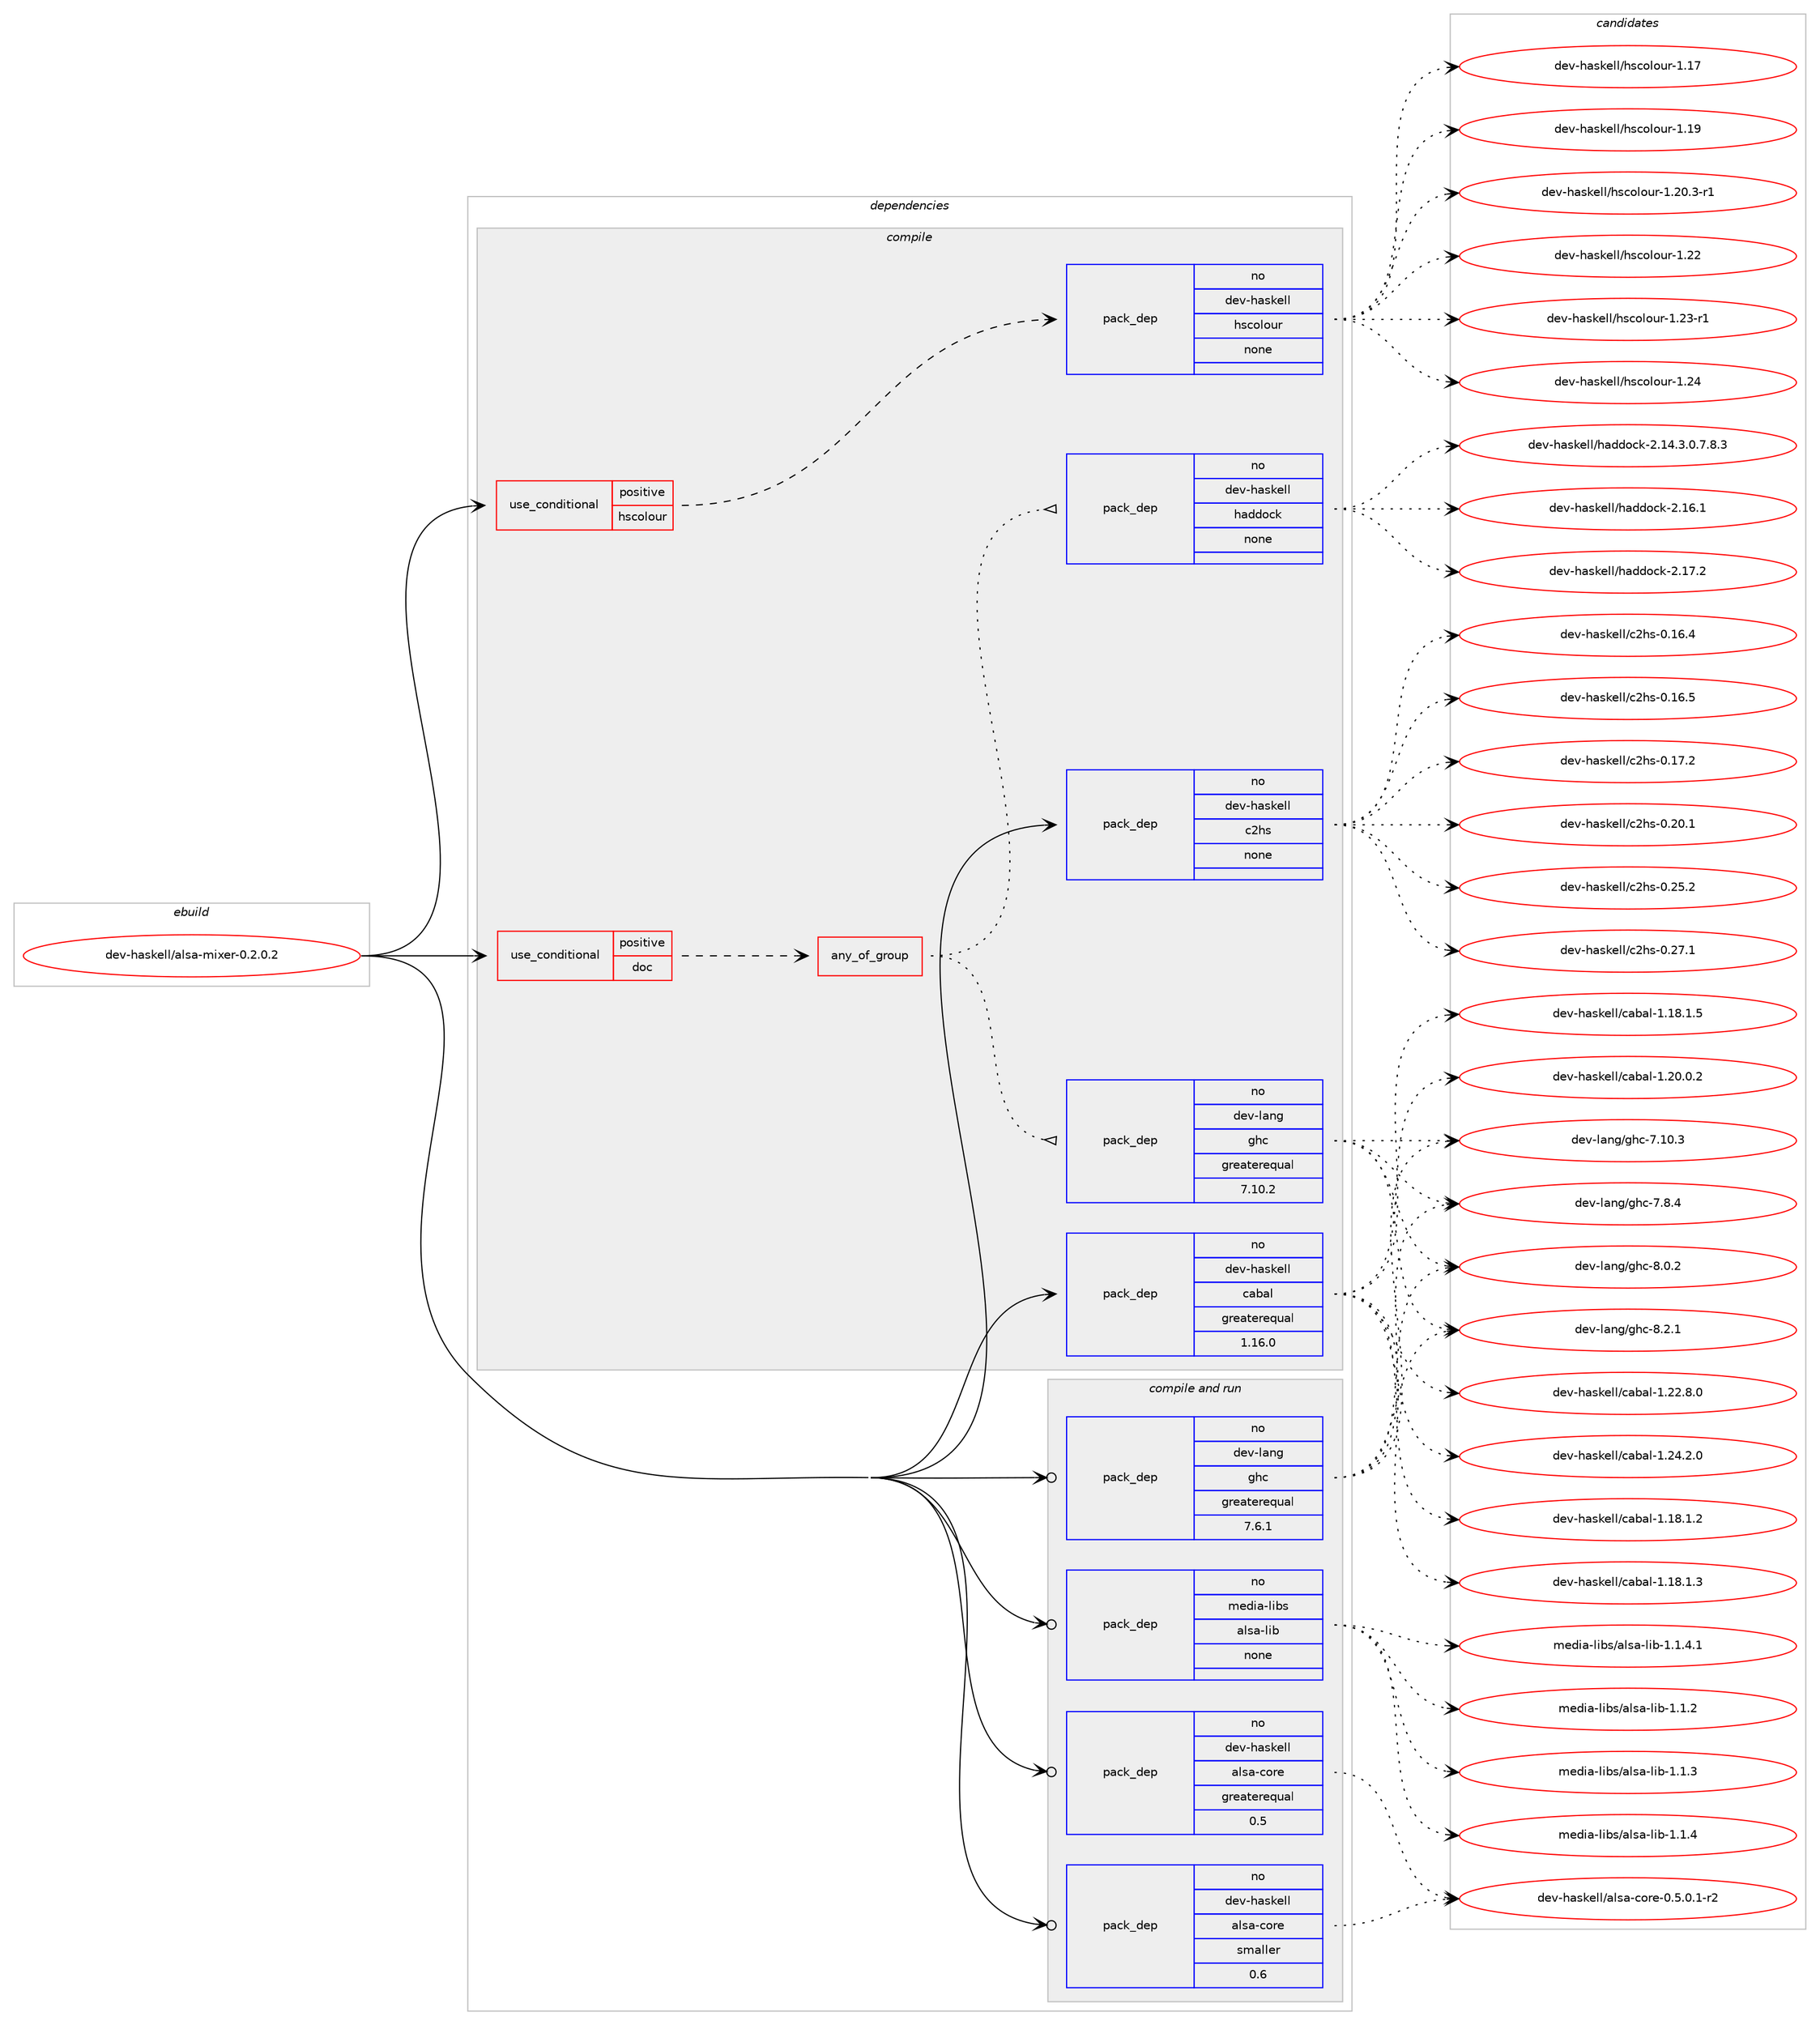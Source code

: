 digraph prolog {

# *************
# Graph options
# *************

newrank=true;
concentrate=true;
compound=true;
graph [rankdir=LR,fontname=Helvetica,fontsize=10,ranksep=1.5];#, ranksep=2.5, nodesep=0.2];
edge  [arrowhead=vee];
node  [fontname=Helvetica,fontsize=10];

# **********
# The ebuild
# **********

subgraph cluster_leftcol {
color=gray;
rank=same;
label=<<i>ebuild</i>>;
id [label="dev-haskell/alsa-mixer-0.2.0.2", color=red, width=4, href="../dev-haskell/alsa-mixer-0.2.0.2.svg"];
}

# ****************
# The dependencies
# ****************

subgraph cluster_midcol {
color=gray;
label=<<i>dependencies</i>>;
subgraph cluster_compile {
fillcolor="#eeeeee";
style=filled;
label=<<i>compile</i>>;
subgraph cond17846 {
dependency74026 [label=<<TABLE BORDER="0" CELLBORDER="1" CELLSPACING="0" CELLPADDING="4"><TR><TD ROWSPAN="3" CELLPADDING="10">use_conditional</TD></TR><TR><TD>positive</TD></TR><TR><TD>doc</TD></TR></TABLE>>, shape=none, color=red];
subgraph any1615 {
dependency74027 [label=<<TABLE BORDER="0" CELLBORDER="1" CELLSPACING="0" CELLPADDING="4"><TR><TD CELLPADDING="10">any_of_group</TD></TR></TABLE>>, shape=none, color=red];subgraph pack54535 {
dependency74028 [label=<<TABLE BORDER="0" CELLBORDER="1" CELLSPACING="0" CELLPADDING="4" WIDTH="220"><TR><TD ROWSPAN="6" CELLPADDING="30">pack_dep</TD></TR><TR><TD WIDTH="110">no</TD></TR><TR><TD>dev-haskell</TD></TR><TR><TD>haddock</TD></TR><TR><TD>none</TD></TR><TR><TD></TD></TR></TABLE>>, shape=none, color=blue];
}
dependency74027:e -> dependency74028:w [weight=20,style="dotted",arrowhead="oinv"];
subgraph pack54536 {
dependency74029 [label=<<TABLE BORDER="0" CELLBORDER="1" CELLSPACING="0" CELLPADDING="4" WIDTH="220"><TR><TD ROWSPAN="6" CELLPADDING="30">pack_dep</TD></TR><TR><TD WIDTH="110">no</TD></TR><TR><TD>dev-lang</TD></TR><TR><TD>ghc</TD></TR><TR><TD>greaterequal</TD></TR><TR><TD>7.10.2</TD></TR></TABLE>>, shape=none, color=blue];
}
dependency74027:e -> dependency74029:w [weight=20,style="dotted",arrowhead="oinv"];
}
dependency74026:e -> dependency74027:w [weight=20,style="dashed",arrowhead="vee"];
}
id:e -> dependency74026:w [weight=20,style="solid",arrowhead="vee"];
subgraph cond17847 {
dependency74030 [label=<<TABLE BORDER="0" CELLBORDER="1" CELLSPACING="0" CELLPADDING="4"><TR><TD ROWSPAN="3" CELLPADDING="10">use_conditional</TD></TR><TR><TD>positive</TD></TR><TR><TD>hscolour</TD></TR></TABLE>>, shape=none, color=red];
subgraph pack54537 {
dependency74031 [label=<<TABLE BORDER="0" CELLBORDER="1" CELLSPACING="0" CELLPADDING="4" WIDTH="220"><TR><TD ROWSPAN="6" CELLPADDING="30">pack_dep</TD></TR><TR><TD WIDTH="110">no</TD></TR><TR><TD>dev-haskell</TD></TR><TR><TD>hscolour</TD></TR><TR><TD>none</TD></TR><TR><TD></TD></TR></TABLE>>, shape=none, color=blue];
}
dependency74030:e -> dependency74031:w [weight=20,style="dashed",arrowhead="vee"];
}
id:e -> dependency74030:w [weight=20,style="solid",arrowhead="vee"];
subgraph pack54538 {
dependency74032 [label=<<TABLE BORDER="0" CELLBORDER="1" CELLSPACING="0" CELLPADDING="4" WIDTH="220"><TR><TD ROWSPAN="6" CELLPADDING="30">pack_dep</TD></TR><TR><TD WIDTH="110">no</TD></TR><TR><TD>dev-haskell</TD></TR><TR><TD>c2hs</TD></TR><TR><TD>none</TD></TR><TR><TD></TD></TR></TABLE>>, shape=none, color=blue];
}
id:e -> dependency74032:w [weight=20,style="solid",arrowhead="vee"];
subgraph pack54539 {
dependency74033 [label=<<TABLE BORDER="0" CELLBORDER="1" CELLSPACING="0" CELLPADDING="4" WIDTH="220"><TR><TD ROWSPAN="6" CELLPADDING="30">pack_dep</TD></TR><TR><TD WIDTH="110">no</TD></TR><TR><TD>dev-haskell</TD></TR><TR><TD>cabal</TD></TR><TR><TD>greaterequal</TD></TR><TR><TD>1.16.0</TD></TR></TABLE>>, shape=none, color=blue];
}
id:e -> dependency74033:w [weight=20,style="solid",arrowhead="vee"];
}
subgraph cluster_compileandrun {
fillcolor="#eeeeee";
style=filled;
label=<<i>compile and run</i>>;
subgraph pack54540 {
dependency74034 [label=<<TABLE BORDER="0" CELLBORDER="1" CELLSPACING="0" CELLPADDING="4" WIDTH="220"><TR><TD ROWSPAN="6" CELLPADDING="30">pack_dep</TD></TR><TR><TD WIDTH="110">no</TD></TR><TR><TD>dev-haskell</TD></TR><TR><TD>alsa-core</TD></TR><TR><TD>greaterequal</TD></TR><TR><TD>0.5</TD></TR></TABLE>>, shape=none, color=blue];
}
id:e -> dependency74034:w [weight=20,style="solid",arrowhead="odotvee"];
subgraph pack54541 {
dependency74035 [label=<<TABLE BORDER="0" CELLBORDER="1" CELLSPACING="0" CELLPADDING="4" WIDTH="220"><TR><TD ROWSPAN="6" CELLPADDING="30">pack_dep</TD></TR><TR><TD WIDTH="110">no</TD></TR><TR><TD>dev-haskell</TD></TR><TR><TD>alsa-core</TD></TR><TR><TD>smaller</TD></TR><TR><TD>0.6</TD></TR></TABLE>>, shape=none, color=blue];
}
id:e -> dependency74035:w [weight=20,style="solid",arrowhead="odotvee"];
subgraph pack54542 {
dependency74036 [label=<<TABLE BORDER="0" CELLBORDER="1" CELLSPACING="0" CELLPADDING="4" WIDTH="220"><TR><TD ROWSPAN="6" CELLPADDING="30">pack_dep</TD></TR><TR><TD WIDTH="110">no</TD></TR><TR><TD>dev-lang</TD></TR><TR><TD>ghc</TD></TR><TR><TD>greaterequal</TD></TR><TR><TD>7.6.1</TD></TR></TABLE>>, shape=none, color=blue];
}
id:e -> dependency74036:w [weight=20,style="solid",arrowhead="odotvee"];
subgraph pack54543 {
dependency74037 [label=<<TABLE BORDER="0" CELLBORDER="1" CELLSPACING="0" CELLPADDING="4" WIDTH="220"><TR><TD ROWSPAN="6" CELLPADDING="30">pack_dep</TD></TR><TR><TD WIDTH="110">no</TD></TR><TR><TD>media-libs</TD></TR><TR><TD>alsa-lib</TD></TR><TR><TD>none</TD></TR><TR><TD></TD></TR></TABLE>>, shape=none, color=blue];
}
id:e -> dependency74037:w [weight=20,style="solid",arrowhead="odotvee"];
}
subgraph cluster_run {
fillcolor="#eeeeee";
style=filled;
label=<<i>run</i>>;
}
}

# **************
# The candidates
# **************

subgraph cluster_choices {
rank=same;
color=gray;
label=<<i>candidates</i>>;

subgraph choice54535 {
color=black;
nodesep=1;
choice1001011184510497115107101108108471049710010011199107455046495246514648465546564651 [label="dev-haskell/haddock-2.14.3.0.7.8.3", color=red, width=4,href="../dev-haskell/haddock-2.14.3.0.7.8.3.svg"];
choice100101118451049711510710110810847104971001001119910745504649544649 [label="dev-haskell/haddock-2.16.1", color=red, width=4,href="../dev-haskell/haddock-2.16.1.svg"];
choice100101118451049711510710110810847104971001001119910745504649554650 [label="dev-haskell/haddock-2.17.2", color=red, width=4,href="../dev-haskell/haddock-2.17.2.svg"];
dependency74028:e -> choice1001011184510497115107101108108471049710010011199107455046495246514648465546564651:w [style=dotted,weight="100"];
dependency74028:e -> choice100101118451049711510710110810847104971001001119910745504649544649:w [style=dotted,weight="100"];
dependency74028:e -> choice100101118451049711510710110810847104971001001119910745504649554650:w [style=dotted,weight="100"];
}
subgraph choice54536 {
color=black;
nodesep=1;
choice1001011184510897110103471031049945554649484651 [label="dev-lang/ghc-7.10.3", color=red, width=4,href="../dev-lang/ghc-7.10.3.svg"];
choice10010111845108971101034710310499455546564652 [label="dev-lang/ghc-7.8.4", color=red, width=4,href="../dev-lang/ghc-7.8.4.svg"];
choice10010111845108971101034710310499455646484650 [label="dev-lang/ghc-8.0.2", color=red, width=4,href="../dev-lang/ghc-8.0.2.svg"];
choice10010111845108971101034710310499455646504649 [label="dev-lang/ghc-8.2.1", color=red, width=4,href="../dev-lang/ghc-8.2.1.svg"];
dependency74029:e -> choice1001011184510897110103471031049945554649484651:w [style=dotted,weight="100"];
dependency74029:e -> choice10010111845108971101034710310499455546564652:w [style=dotted,weight="100"];
dependency74029:e -> choice10010111845108971101034710310499455646484650:w [style=dotted,weight="100"];
dependency74029:e -> choice10010111845108971101034710310499455646504649:w [style=dotted,weight="100"];
}
subgraph choice54537 {
color=black;
nodesep=1;
choice100101118451049711510710110810847104115991111081111171144549464955 [label="dev-haskell/hscolour-1.17", color=red, width=4,href="../dev-haskell/hscolour-1.17.svg"];
choice100101118451049711510710110810847104115991111081111171144549464957 [label="dev-haskell/hscolour-1.19", color=red, width=4,href="../dev-haskell/hscolour-1.19.svg"];
choice10010111845104971151071011081084710411599111108111117114454946504846514511449 [label="dev-haskell/hscolour-1.20.3-r1", color=red, width=4,href="../dev-haskell/hscolour-1.20.3-r1.svg"];
choice100101118451049711510710110810847104115991111081111171144549465050 [label="dev-haskell/hscolour-1.22", color=red, width=4,href="../dev-haskell/hscolour-1.22.svg"];
choice1001011184510497115107101108108471041159911110811111711445494650514511449 [label="dev-haskell/hscolour-1.23-r1", color=red, width=4,href="../dev-haskell/hscolour-1.23-r1.svg"];
choice100101118451049711510710110810847104115991111081111171144549465052 [label="dev-haskell/hscolour-1.24", color=red, width=4,href="../dev-haskell/hscolour-1.24.svg"];
dependency74031:e -> choice100101118451049711510710110810847104115991111081111171144549464955:w [style=dotted,weight="100"];
dependency74031:e -> choice100101118451049711510710110810847104115991111081111171144549464957:w [style=dotted,weight="100"];
dependency74031:e -> choice10010111845104971151071011081084710411599111108111117114454946504846514511449:w [style=dotted,weight="100"];
dependency74031:e -> choice100101118451049711510710110810847104115991111081111171144549465050:w [style=dotted,weight="100"];
dependency74031:e -> choice1001011184510497115107101108108471041159911110811111711445494650514511449:w [style=dotted,weight="100"];
dependency74031:e -> choice100101118451049711510710110810847104115991111081111171144549465052:w [style=dotted,weight="100"];
}
subgraph choice54538 {
color=black;
nodesep=1;
choice100101118451049711510710110810847995010411545484649544652 [label="dev-haskell/c2hs-0.16.4", color=red, width=4,href="../dev-haskell/c2hs-0.16.4.svg"];
choice100101118451049711510710110810847995010411545484649544653 [label="dev-haskell/c2hs-0.16.5", color=red, width=4,href="../dev-haskell/c2hs-0.16.5.svg"];
choice100101118451049711510710110810847995010411545484649554650 [label="dev-haskell/c2hs-0.17.2", color=red, width=4,href="../dev-haskell/c2hs-0.17.2.svg"];
choice100101118451049711510710110810847995010411545484650484649 [label="dev-haskell/c2hs-0.20.1", color=red, width=4,href="../dev-haskell/c2hs-0.20.1.svg"];
choice100101118451049711510710110810847995010411545484650534650 [label="dev-haskell/c2hs-0.25.2", color=red, width=4,href="../dev-haskell/c2hs-0.25.2.svg"];
choice100101118451049711510710110810847995010411545484650554649 [label="dev-haskell/c2hs-0.27.1", color=red, width=4,href="../dev-haskell/c2hs-0.27.1.svg"];
dependency74032:e -> choice100101118451049711510710110810847995010411545484649544652:w [style=dotted,weight="100"];
dependency74032:e -> choice100101118451049711510710110810847995010411545484649544653:w [style=dotted,weight="100"];
dependency74032:e -> choice100101118451049711510710110810847995010411545484649554650:w [style=dotted,weight="100"];
dependency74032:e -> choice100101118451049711510710110810847995010411545484650484649:w [style=dotted,weight="100"];
dependency74032:e -> choice100101118451049711510710110810847995010411545484650534650:w [style=dotted,weight="100"];
dependency74032:e -> choice100101118451049711510710110810847995010411545484650554649:w [style=dotted,weight="100"];
}
subgraph choice54539 {
color=black;
nodesep=1;
choice10010111845104971151071011081084799979897108454946495646494650 [label="dev-haskell/cabal-1.18.1.2", color=red, width=4,href="../dev-haskell/cabal-1.18.1.2.svg"];
choice10010111845104971151071011081084799979897108454946495646494651 [label="dev-haskell/cabal-1.18.1.3", color=red, width=4,href="../dev-haskell/cabal-1.18.1.3.svg"];
choice10010111845104971151071011081084799979897108454946495646494653 [label="dev-haskell/cabal-1.18.1.5", color=red, width=4,href="../dev-haskell/cabal-1.18.1.5.svg"];
choice10010111845104971151071011081084799979897108454946504846484650 [label="dev-haskell/cabal-1.20.0.2", color=red, width=4,href="../dev-haskell/cabal-1.20.0.2.svg"];
choice10010111845104971151071011081084799979897108454946505046564648 [label="dev-haskell/cabal-1.22.8.0", color=red, width=4,href="../dev-haskell/cabal-1.22.8.0.svg"];
choice10010111845104971151071011081084799979897108454946505246504648 [label="dev-haskell/cabal-1.24.2.0", color=red, width=4,href="../dev-haskell/cabal-1.24.2.0.svg"];
dependency74033:e -> choice10010111845104971151071011081084799979897108454946495646494650:w [style=dotted,weight="100"];
dependency74033:e -> choice10010111845104971151071011081084799979897108454946495646494651:w [style=dotted,weight="100"];
dependency74033:e -> choice10010111845104971151071011081084799979897108454946495646494653:w [style=dotted,weight="100"];
dependency74033:e -> choice10010111845104971151071011081084799979897108454946504846484650:w [style=dotted,weight="100"];
dependency74033:e -> choice10010111845104971151071011081084799979897108454946505046564648:w [style=dotted,weight="100"];
dependency74033:e -> choice10010111845104971151071011081084799979897108454946505246504648:w [style=dotted,weight="100"];
}
subgraph choice54540 {
color=black;
nodesep=1;
choice1001011184510497115107101108108479710811597459911111410145484653464846494511450 [label="dev-haskell/alsa-core-0.5.0.1-r2", color=red, width=4,href="../dev-haskell/alsa-core-0.5.0.1-r2.svg"];
dependency74034:e -> choice1001011184510497115107101108108479710811597459911111410145484653464846494511450:w [style=dotted,weight="100"];
}
subgraph choice54541 {
color=black;
nodesep=1;
choice1001011184510497115107101108108479710811597459911111410145484653464846494511450 [label="dev-haskell/alsa-core-0.5.0.1-r2", color=red, width=4,href="../dev-haskell/alsa-core-0.5.0.1-r2.svg"];
dependency74035:e -> choice1001011184510497115107101108108479710811597459911111410145484653464846494511450:w [style=dotted,weight="100"];
}
subgraph choice54542 {
color=black;
nodesep=1;
choice1001011184510897110103471031049945554649484651 [label="dev-lang/ghc-7.10.3", color=red, width=4,href="../dev-lang/ghc-7.10.3.svg"];
choice10010111845108971101034710310499455546564652 [label="dev-lang/ghc-7.8.4", color=red, width=4,href="../dev-lang/ghc-7.8.4.svg"];
choice10010111845108971101034710310499455646484650 [label="dev-lang/ghc-8.0.2", color=red, width=4,href="../dev-lang/ghc-8.0.2.svg"];
choice10010111845108971101034710310499455646504649 [label="dev-lang/ghc-8.2.1", color=red, width=4,href="../dev-lang/ghc-8.2.1.svg"];
dependency74036:e -> choice1001011184510897110103471031049945554649484651:w [style=dotted,weight="100"];
dependency74036:e -> choice10010111845108971101034710310499455546564652:w [style=dotted,weight="100"];
dependency74036:e -> choice10010111845108971101034710310499455646484650:w [style=dotted,weight="100"];
dependency74036:e -> choice10010111845108971101034710310499455646504649:w [style=dotted,weight="100"];
}
subgraph choice54543 {
color=black;
nodesep=1;
choice1091011001059745108105981154797108115974510810598454946494650 [label="media-libs/alsa-lib-1.1.2", color=red, width=4,href="../media-libs/alsa-lib-1.1.2.svg"];
choice1091011001059745108105981154797108115974510810598454946494651 [label="media-libs/alsa-lib-1.1.3", color=red, width=4,href="../media-libs/alsa-lib-1.1.3.svg"];
choice1091011001059745108105981154797108115974510810598454946494652 [label="media-libs/alsa-lib-1.1.4", color=red, width=4,href="../media-libs/alsa-lib-1.1.4.svg"];
choice10910110010597451081059811547971081159745108105984549464946524649 [label="media-libs/alsa-lib-1.1.4.1", color=red, width=4,href="../media-libs/alsa-lib-1.1.4.1.svg"];
dependency74037:e -> choice1091011001059745108105981154797108115974510810598454946494650:w [style=dotted,weight="100"];
dependency74037:e -> choice1091011001059745108105981154797108115974510810598454946494651:w [style=dotted,weight="100"];
dependency74037:e -> choice1091011001059745108105981154797108115974510810598454946494652:w [style=dotted,weight="100"];
dependency74037:e -> choice10910110010597451081059811547971081159745108105984549464946524649:w [style=dotted,weight="100"];
}
}

}
